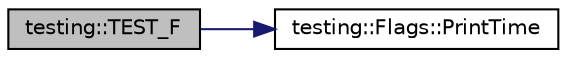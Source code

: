 digraph "testing::TEST_F"
{
  edge [fontname="Helvetica",fontsize="10",labelfontname="Helvetica",labelfontsize="10"];
  node [fontname="Helvetica",fontsize="10",shape=record];
  rankdir="LR";
  Node1682 [label="testing::TEST_F",height=0.2,width=0.4,color="black", fillcolor="grey75", style="filled", fontcolor="black"];
  Node1682 -> Node1683 [color="midnightblue",fontsize="10",style="solid",fontname="Helvetica"];
  Node1683 [label="testing::Flags::PrintTime",height=0.2,width=0.4,color="black", fillcolor="white", style="filled",URL="$da/d96/structtesting_1_1_flags.html#af4dc8454995fb3691399a049e95de179"];
}
